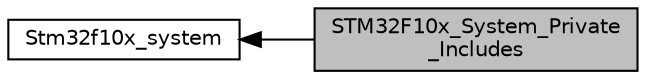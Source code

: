 digraph "STM32F10x_System_Private_Includes"
{
  edge [fontname="Helvetica",fontsize="10",labelfontname="Helvetica",labelfontsize="10"];
  node [fontname="Helvetica",fontsize="10",shape=box];
  rankdir=LR;
  Node1 [label="STM32F10x_System_Private\l_Includes",height=0.2,width=0.4,color="black", fillcolor="grey75", style="filled", fontcolor="black",tooltip=" "];
  Node2 [label="Stm32f10x_system",height=0.2,width=0.4,color="black", fillcolor="white", style="filled",URL="$group__stm32f10x__system.html",tooltip=" "];
  Node2->Node1 [shape=plaintext, dir="back", style="solid"];
}
